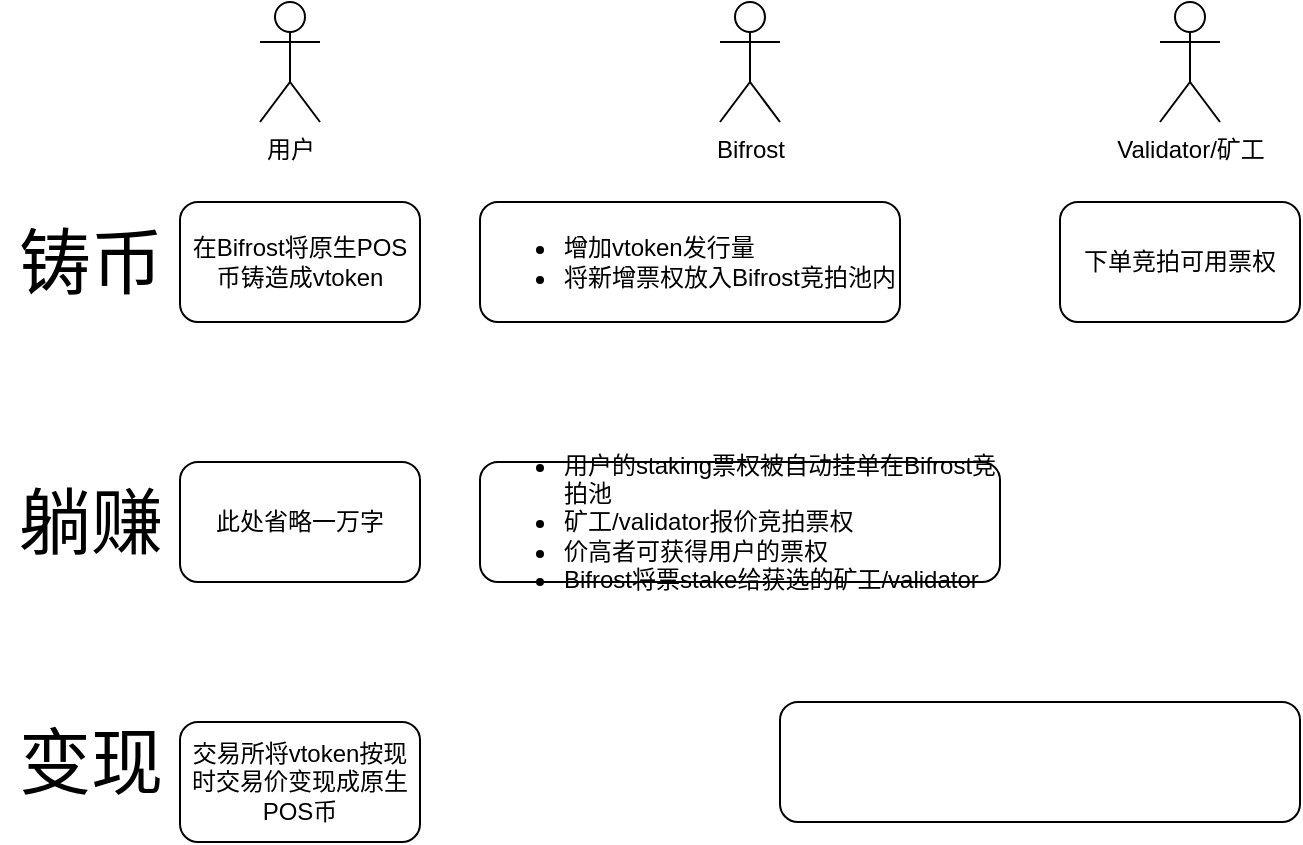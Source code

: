 <mxfile version="13.10.4" type="github">
  <diagram id="olsCMPtqraf0bEt5MY2M" name="第 1 页">
    <mxGraphModel dx="1068" dy="589" grid="1" gridSize="10" guides="1" tooltips="1" connect="1" arrows="1" fold="1" page="1" pageScale="1" pageWidth="827" pageHeight="1169" math="0" shadow="0">
      <root>
        <mxCell id="0" />
        <mxCell id="1" parent="0" />
        <mxCell id="-aLN6X7dPuGZRPEmoPAd-1" value="用户" style="shape=umlActor;verticalLabelPosition=bottom;verticalAlign=top;html=1;outlineConnect=0;" vertex="1" parent="1">
          <mxGeometry x="160" y="30" width="30" height="60" as="geometry" />
        </mxCell>
        <mxCell id="-aLN6X7dPuGZRPEmoPAd-2" value="在Bifrost将原生POS币铸造成vtoken" style="rounded=1;whiteSpace=wrap;html=1;" vertex="1" parent="1">
          <mxGeometry x="120" y="130" width="120" height="60" as="geometry" />
        </mxCell>
        <mxCell id="-aLN6X7dPuGZRPEmoPAd-3" value="&lt;ul&gt;&lt;li&gt;增加vtoken发行量&lt;/li&gt;&lt;li&gt;将新增票权放入Bifrost竞拍池内&lt;/li&gt;&lt;/ul&gt;" style="rounded=1;whiteSpace=wrap;html=1;align=left;" vertex="1" parent="1">
          <mxGeometry x="270" y="130" width="210" height="60" as="geometry" />
        </mxCell>
        <mxCell id="-aLN6X7dPuGZRPEmoPAd-4" value="&lt;font style=&quot;font-size: 36px&quot;&gt;铸币&lt;/font&gt;" style="text;html=1;align=center;verticalAlign=middle;resizable=0;points=[];autosize=1;" vertex="1" parent="1">
          <mxGeometry x="30" y="145" width="90" height="30" as="geometry" />
        </mxCell>
        <mxCell id="-aLN6X7dPuGZRPEmoPAd-5" value="Bifrost" style="shape=umlActor;verticalLabelPosition=bottom;verticalAlign=top;html=1;outlineConnect=0;" vertex="1" parent="1">
          <mxGeometry x="390" y="30" width="30" height="60" as="geometry" />
        </mxCell>
        <mxCell id="-aLN6X7dPuGZRPEmoPAd-6" value="此处省略一万字" style="rounded=1;whiteSpace=wrap;html=1;" vertex="1" parent="1">
          <mxGeometry x="120" y="260" width="120" height="60" as="geometry" />
        </mxCell>
        <mxCell id="-aLN6X7dPuGZRPEmoPAd-7" value="&lt;ul&gt;&lt;li&gt;用户的staking票权被自动挂单在Bifrost竞拍池&lt;/li&gt;&lt;li&gt;矿工/validator报价竞拍票权&lt;/li&gt;&lt;li&gt;价高者可获得用户的票权&lt;/li&gt;&lt;li&gt;Bifrost将票stake给获选的矿工/validator&lt;/li&gt;&lt;/ul&gt;" style="rounded=1;whiteSpace=wrap;html=1;align=left;" vertex="1" parent="1">
          <mxGeometry x="270" y="260" width="260" height="60" as="geometry" />
        </mxCell>
        <mxCell id="-aLN6X7dPuGZRPEmoPAd-8" value="&lt;span style=&quot;font-size: 36px&quot;&gt;躺赚&lt;/span&gt;" style="text;html=1;align=center;verticalAlign=middle;resizable=0;points=[];autosize=1;" vertex="1" parent="1">
          <mxGeometry x="30" y="275" width="90" height="30" as="geometry" />
        </mxCell>
        <mxCell id="-aLN6X7dPuGZRPEmoPAd-9" value="Validator/矿工" style="shape=umlActor;verticalLabelPosition=bottom;verticalAlign=top;html=1;outlineConnect=0;" vertex="1" parent="1">
          <mxGeometry x="610" y="30" width="30" height="60" as="geometry" />
        </mxCell>
        <mxCell id="-aLN6X7dPuGZRPEmoPAd-10" value="交易所将vtoken按现时交易价变现成原生POS币" style="rounded=1;whiteSpace=wrap;html=1;" vertex="1" parent="1">
          <mxGeometry x="120" y="390" width="120" height="60" as="geometry" />
        </mxCell>
        <mxCell id="-aLN6X7dPuGZRPEmoPAd-11" value="" style="rounded=1;whiteSpace=wrap;html=1;" vertex="1" parent="1">
          <mxGeometry x="420" y="380" width="260" height="60" as="geometry" />
        </mxCell>
        <mxCell id="-aLN6X7dPuGZRPEmoPAd-12" value="&lt;span style=&quot;font-size: 36px&quot;&gt;变现&lt;/span&gt;" style="text;html=1;align=center;verticalAlign=middle;resizable=0;points=[];autosize=1;" vertex="1" parent="1">
          <mxGeometry x="30" y="395" width="90" height="30" as="geometry" />
        </mxCell>
        <mxCell id="-aLN6X7dPuGZRPEmoPAd-20" value="下单竞拍可用票权" style="rounded=1;whiteSpace=wrap;html=1;align=center;" vertex="1" parent="1">
          <mxGeometry x="560" y="130" width="120" height="60" as="geometry" />
        </mxCell>
      </root>
    </mxGraphModel>
  </diagram>
</mxfile>
